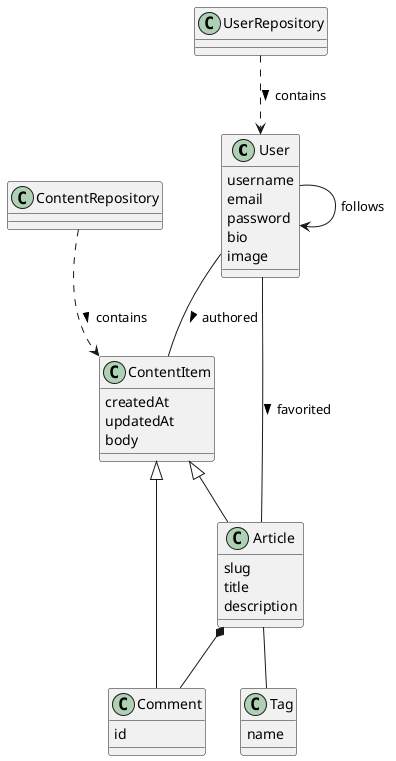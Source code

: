 
              ,----.
              |User|
              |----|
              |----|
              `----'


,-------.         ,-------.
|Profile|         |Article|
|-------|         |-------|
|-------|         |-------|
`-------'         `-------'

         ,-------.  ,---.
         |Comment|  |Tag|
         |-------|  |---|
         |-------|  |---|
         `-------'  `---'

@startuml
User --> User : follows
User -- Article : favorited >
Article *-- Comment
Article -- Tag
User -- ContentItem : authored >
ContentItem <|-- Article
ContentItem <|-- Comment

class User {
	username
	email
	password
	bio
	image
}

class ContentItem {
	createdAt
	updatedAt
	body
}

class Article {
	slug
	title
	description
}

class Comment {
	id
}

class Tag {
	name
}

ContentRepository ..> ContentItem : contains >
UserRepository ..> User : contains >

@enduml
